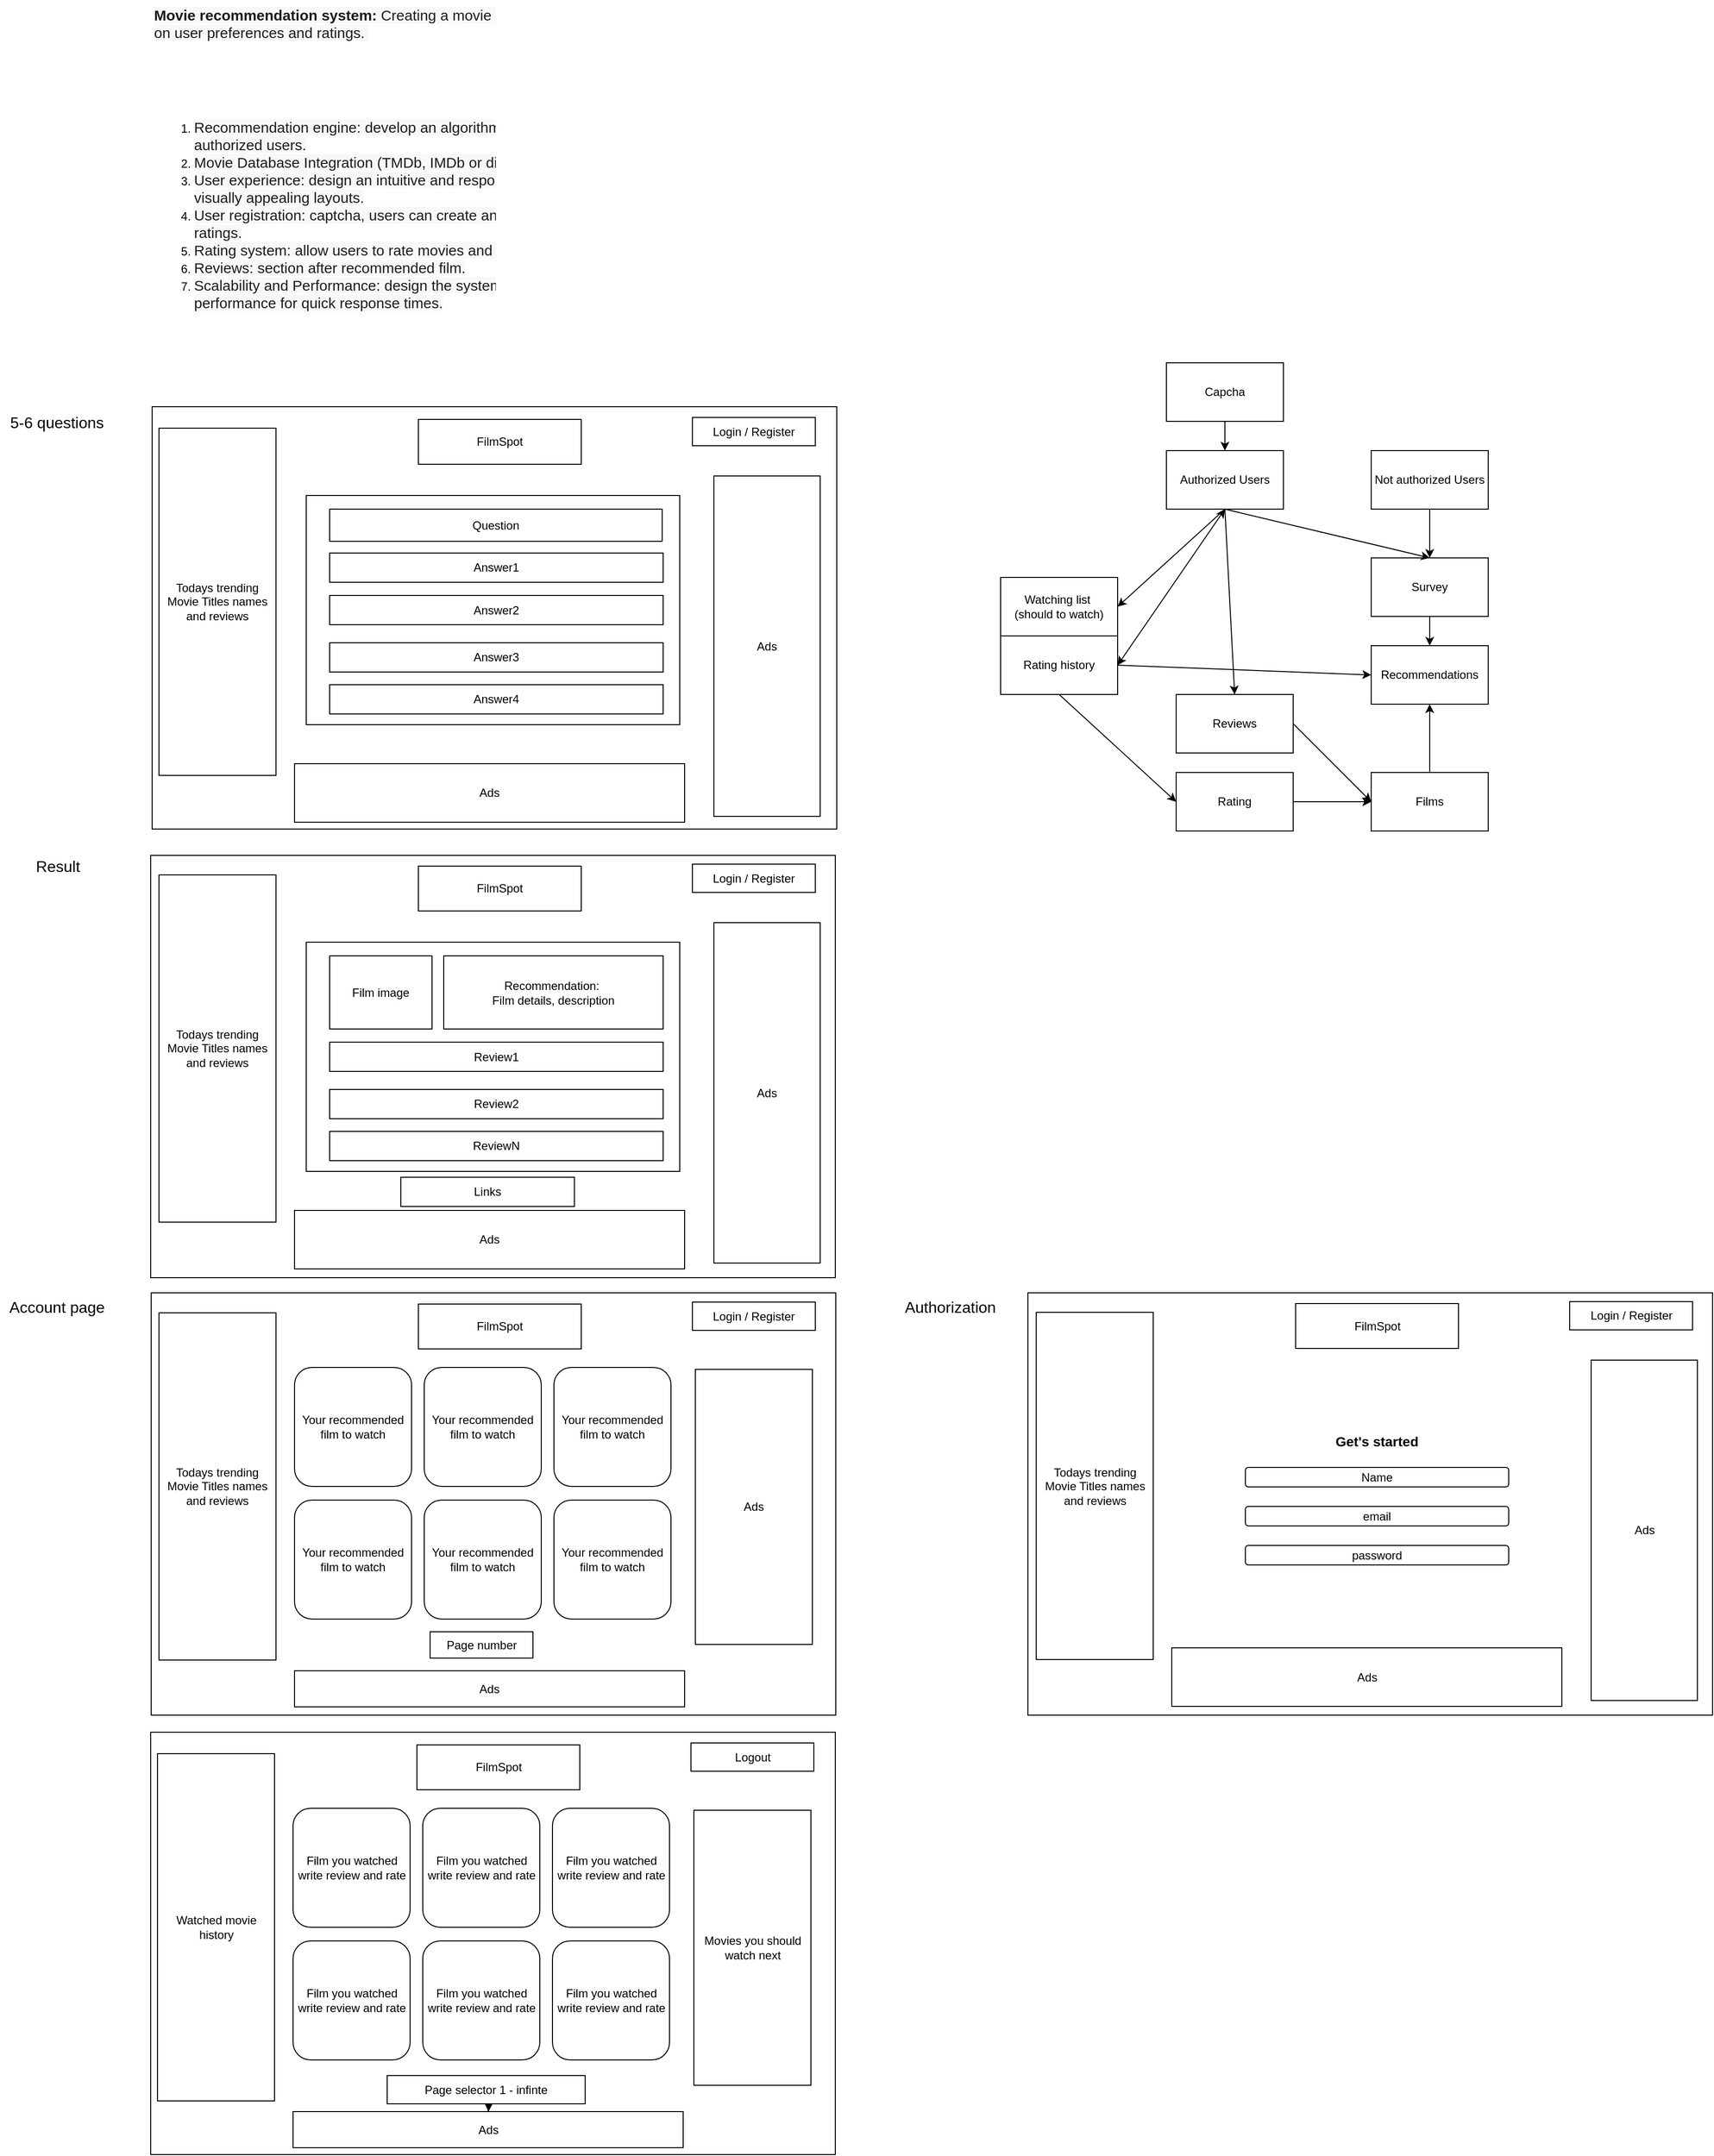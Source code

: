 <mxfile version="24.7.6" pages="2">
  <diagram name="Страница — 1" id="LS_hsxdd65FkhUuADs8E">
    <mxGraphModel dx="2417" dy="2247" grid="1" gridSize="10" guides="1" tooltips="1" connect="1" arrows="1" fold="1" page="1" pageScale="1" pageWidth="827" pageHeight="1169" math="0" shadow="0">
      <root>
        <mxCell id="0" />
        <mxCell id="1" parent="0" />
        <mxCell id="HB2Zi_AlLeRwL962_Kes-37" value="" style="rounded=0;whiteSpace=wrap;html=1;" vertex="1" parent="1">
          <mxGeometry x="-499.5" y="-99" width="702" height="433" as="geometry" />
        </mxCell>
        <mxCell id="HhmzMrbmqhr_2IEOml7r-1" value="Films" style="rounded=0;whiteSpace=wrap;html=1;" vertex="1" parent="1">
          <mxGeometry x="752" y="-184" width="120" height="60" as="geometry" />
        </mxCell>
        <mxCell id="HhmzMrbmqhr_2IEOml7r-2" value="Authorized Users" style="rounded=0;whiteSpace=wrap;html=1;" vertex="1" parent="1">
          <mxGeometry x="542" y="-514" width="120" height="60" as="geometry" />
        </mxCell>
        <mxCell id="HhmzMrbmqhr_2IEOml7r-3" value="Rating" style="rounded=0;whiteSpace=wrap;html=1;" vertex="1" parent="1">
          <mxGeometry x="552" y="-184" width="120" height="60" as="geometry" />
        </mxCell>
        <mxCell id="HhmzMrbmqhr_2IEOml7r-4" value="Survey" style="rounded=0;whiteSpace=wrap;html=1;" vertex="1" parent="1">
          <mxGeometry x="752" y="-404" width="120" height="60" as="geometry" />
        </mxCell>
        <mxCell id="HhmzMrbmqhr_2IEOml7r-5" value="Not authorized Users" style="rounded=0;whiteSpace=wrap;html=1;" vertex="1" parent="1">
          <mxGeometry x="752" y="-514" width="120" height="60" as="geometry" />
        </mxCell>
        <mxCell id="HhmzMrbmqhr_2IEOml7r-7" value="" style="endArrow=classic;html=1;rounded=0;exitX=0.5;exitY=1;exitDx=0;exitDy=0;entryX=0.5;entryY=0;entryDx=0;entryDy=0;" edge="1" parent="1" source="HhmzMrbmqhr_2IEOml7r-5" target="HhmzMrbmqhr_2IEOml7r-4">
          <mxGeometry width="50" height="50" relative="1" as="geometry">
            <mxPoint x="812" y="-204" as="sourcePoint" />
            <mxPoint x="862" y="-254" as="targetPoint" />
          </mxGeometry>
        </mxCell>
        <mxCell id="HhmzMrbmqhr_2IEOml7r-8" value="" style="endArrow=classic;html=1;rounded=0;exitX=0.5;exitY=1;exitDx=0;exitDy=0;entryX=0.5;entryY=0;entryDx=0;entryDy=0;" edge="1" parent="1" source="HhmzMrbmqhr_2IEOml7r-2" target="HhmzMrbmqhr_2IEOml7r-4">
          <mxGeometry width="50" height="50" relative="1" as="geometry">
            <mxPoint x="812" y="-204" as="sourcePoint" />
            <mxPoint x="862" y="-254" as="targetPoint" />
          </mxGeometry>
        </mxCell>
        <mxCell id="HhmzMrbmqhr_2IEOml7r-10" value="" style="endArrow=classic;html=1;rounded=0;exitX=0.5;exitY=0;exitDx=0;exitDy=0;entryX=0.5;entryY=1;entryDx=0;entryDy=0;" edge="1" parent="1" source="HhmzMrbmqhr_2IEOml7r-1" target="HhmzMrbmqhr_2IEOml7r-11">
          <mxGeometry width="50" height="50" relative="1" as="geometry">
            <mxPoint x="782" y="-194" as="sourcePoint" />
            <mxPoint x="832" y="-244" as="targetPoint" />
          </mxGeometry>
        </mxCell>
        <mxCell id="HhmzMrbmqhr_2IEOml7r-11" value="Recommendations" style="rounded=0;whiteSpace=wrap;html=1;" vertex="1" parent="1">
          <mxGeometry x="752" y="-314" width="120" height="60" as="geometry" />
        </mxCell>
        <mxCell id="HhmzMrbmqhr_2IEOml7r-13" value="Watching list&amp;nbsp;&lt;div&gt;(should to watch)&lt;/div&gt;" style="rounded=0;whiteSpace=wrap;html=1;" vertex="1" parent="1">
          <mxGeometry x="372" y="-384" width="120" height="60" as="geometry" />
        </mxCell>
        <mxCell id="HhmzMrbmqhr_2IEOml7r-15" value="Rating history" style="rounded=0;whiteSpace=wrap;html=1;" vertex="1" parent="1">
          <mxGeometry x="372" y="-324" width="120" height="60" as="geometry" />
        </mxCell>
        <mxCell id="HhmzMrbmqhr_2IEOml7r-16" value="" style="endArrow=classic;html=1;rounded=0;exitX=0.5;exitY=1;exitDx=0;exitDy=0;entryX=0.5;entryY=0;entryDx=0;entryDy=0;" edge="1" parent="1" source="HhmzMrbmqhr_2IEOml7r-4" target="HhmzMrbmqhr_2IEOml7r-11">
          <mxGeometry width="50" height="50" relative="1" as="geometry">
            <mxPoint x="692" y="-304" as="sourcePoint" />
            <mxPoint x="742" y="-354" as="targetPoint" />
          </mxGeometry>
        </mxCell>
        <mxCell id="HhmzMrbmqhr_2IEOml7r-19" value="" style="endArrow=classic;html=1;rounded=0;exitX=0.5;exitY=1;exitDx=0;exitDy=0;entryX=1;entryY=0.5;entryDx=0;entryDy=0;" edge="1" parent="1" source="HhmzMrbmqhr_2IEOml7r-2" target="HhmzMrbmqhr_2IEOml7r-13">
          <mxGeometry width="50" height="50" relative="1" as="geometry">
            <mxPoint x="692" y="-304" as="sourcePoint" />
            <mxPoint x="742" y="-354" as="targetPoint" />
          </mxGeometry>
        </mxCell>
        <mxCell id="HhmzMrbmqhr_2IEOml7r-20" value="" style="endArrow=classic;startArrow=classic;html=1;rounded=0;exitX=1;exitY=0.5;exitDx=0;exitDy=0;" edge="1" parent="1" source="HhmzMrbmqhr_2IEOml7r-15">
          <mxGeometry width="50" height="50" relative="1" as="geometry">
            <mxPoint x="692" y="-304" as="sourcePoint" />
            <mxPoint x="602" y="-454" as="targetPoint" />
          </mxGeometry>
        </mxCell>
        <mxCell id="HhmzMrbmqhr_2IEOml7r-22" value="Reviews" style="rounded=0;whiteSpace=wrap;html=1;" vertex="1" parent="1">
          <mxGeometry x="552" y="-264" width="120" height="60" as="geometry" />
        </mxCell>
        <mxCell id="HhmzMrbmqhr_2IEOml7r-23" value="Capcha" style="rounded=0;whiteSpace=wrap;html=1;" vertex="1" parent="1">
          <mxGeometry x="542" y="-604" width="120" height="60" as="geometry" />
        </mxCell>
        <mxCell id="HhmzMrbmqhr_2IEOml7r-24" value="" style="endArrow=classic;html=1;rounded=0;exitX=0.5;exitY=1;exitDx=0;exitDy=0;entryX=0.5;entryY=0;entryDx=0;entryDy=0;" edge="1" parent="1" source="HhmzMrbmqhr_2IEOml7r-23" target="HhmzMrbmqhr_2IEOml7r-2">
          <mxGeometry width="50" height="50" relative="1" as="geometry">
            <mxPoint x="692" y="-304" as="sourcePoint" />
            <mxPoint x="742" y="-354" as="targetPoint" />
          </mxGeometry>
        </mxCell>
        <mxCell id="HhmzMrbmqhr_2IEOml7r-25" value="" style="endArrow=classic;html=1;rounded=0;exitX=0.5;exitY=1;exitDx=0;exitDy=0;entryX=0.5;entryY=0;entryDx=0;entryDy=0;" edge="1" parent="1" source="HhmzMrbmqhr_2IEOml7r-2" target="HhmzMrbmqhr_2IEOml7r-22">
          <mxGeometry width="50" height="50" relative="1" as="geometry">
            <mxPoint x="692" y="-304" as="sourcePoint" />
            <mxPoint x="742" y="-354" as="targetPoint" />
          </mxGeometry>
        </mxCell>
        <mxCell id="HhmzMrbmqhr_2IEOml7r-27" value="" style="endArrow=classic;html=1;rounded=0;exitX=1;exitY=0.5;exitDx=0;exitDy=0;entryX=0;entryY=0.5;entryDx=0;entryDy=0;" edge="1" parent="1" source="HhmzMrbmqhr_2IEOml7r-15" target="HhmzMrbmqhr_2IEOml7r-11">
          <mxGeometry width="50" height="50" relative="1" as="geometry">
            <mxPoint x="632" y="-264" as="sourcePoint" />
            <mxPoint x="682" y="-314" as="targetPoint" />
          </mxGeometry>
        </mxCell>
        <mxCell id="HhmzMrbmqhr_2IEOml7r-28" value="" style="endArrow=classic;html=1;rounded=0;exitX=1;exitY=0.5;exitDx=0;exitDy=0;" edge="1" parent="1" source="HhmzMrbmqhr_2IEOml7r-3">
          <mxGeometry width="50" height="50" relative="1" as="geometry">
            <mxPoint x="692" y="-304" as="sourcePoint" />
            <mxPoint x="752" y="-154" as="targetPoint" />
          </mxGeometry>
        </mxCell>
        <mxCell id="HhmzMrbmqhr_2IEOml7r-29" value="" style="endArrow=classic;html=1;rounded=0;exitX=1;exitY=0.5;exitDx=0;exitDy=0;entryX=0;entryY=0.5;entryDx=0;entryDy=0;" edge="1" parent="1" source="HhmzMrbmqhr_2IEOml7r-22" target="HhmzMrbmqhr_2IEOml7r-1">
          <mxGeometry width="50" height="50" relative="1" as="geometry">
            <mxPoint x="692" y="-304" as="sourcePoint" />
            <mxPoint x="742" y="-354" as="targetPoint" />
          </mxGeometry>
        </mxCell>
        <mxCell id="HhmzMrbmqhr_2IEOml7r-30" value="" style="endArrow=classic;html=1;rounded=0;exitX=0.5;exitY=1;exitDx=0;exitDy=0;entryX=0;entryY=0.5;entryDx=0;entryDy=0;" edge="1" parent="1" source="HhmzMrbmqhr_2IEOml7r-15" target="HhmzMrbmqhr_2IEOml7r-3">
          <mxGeometry width="50" height="50" relative="1" as="geometry">
            <mxPoint x="692" y="-304" as="sourcePoint" />
            <mxPoint x="742" y="-354" as="targetPoint" />
          </mxGeometry>
        </mxCell>
        <mxCell id="l4dksT7qZbz_hdmSisIs-1" value="" style="rounded=0;whiteSpace=wrap;html=1;" vertex="1" parent="1">
          <mxGeometry x="-498" y="-559" width="702" height="433" as="geometry" />
        </mxCell>
        <mxCell id="l4dksT7qZbz_hdmSisIs-2" value="FilmSpot" style="rounded=0;whiteSpace=wrap;html=1;" vertex="1" parent="1">
          <mxGeometry x="-225" y="-546" width="167" height="46" as="geometry" />
        </mxCell>
        <mxCell id="l4dksT7qZbz_hdmSisIs-3" value="Login / Register" style="rounded=0;whiteSpace=wrap;html=1;" vertex="1" parent="1">
          <mxGeometry x="56" y="-548" width="126" height="29" as="geometry" />
        </mxCell>
        <mxCell id="l4dksT7qZbz_hdmSisIs-4" value="Todays trending Movie Titles names and reviews" style="rounded=0;whiteSpace=wrap;html=1;" vertex="1" parent="1">
          <mxGeometry x="-491" y="-537" width="120" height="356" as="geometry" />
        </mxCell>
        <mxCell id="l4dksT7qZbz_hdmSisIs-5" value="questions" style="rounded=0;whiteSpace=wrap;html=1;" vertex="1" parent="1">
          <mxGeometry x="-340" y="-468" width="383" height="235" as="geometry" />
        </mxCell>
        <mxCell id="l4dksT7qZbz_hdmSisIs-6" value="Ads" style="rounded=0;whiteSpace=wrap;html=1;" vertex="1" parent="1">
          <mxGeometry x="78" y="-488" width="109" height="349" as="geometry" />
        </mxCell>
        <mxCell id="l4dksT7qZbz_hdmSisIs-7" value="Ads" style="rounded=0;whiteSpace=wrap;html=1;" vertex="1" parent="1">
          <mxGeometry x="-352" y="-193" width="400" height="60" as="geometry" />
        </mxCell>
        <mxCell id="l4dksT7qZbz_hdmSisIs-8" value="Question" style="rounded=0;whiteSpace=wrap;html=1;" vertex="1" parent="1">
          <mxGeometry x="-316" y="-454" width="341" height="33" as="geometry" />
        </mxCell>
        <mxCell id="l4dksT7qZbz_hdmSisIs-9" value="Answer1" style="rounded=0;whiteSpace=wrap;html=1;" vertex="1" parent="1">
          <mxGeometry x="-316" y="-409" width="342" height="30" as="geometry" />
        </mxCell>
        <mxCell id="l4dksT7qZbz_hdmSisIs-10" value="Answer2" style="rounded=0;whiteSpace=wrap;html=1;" vertex="1" parent="1">
          <mxGeometry x="-316" y="-365.5" width="342" height="30" as="geometry" />
        </mxCell>
        <mxCell id="l4dksT7qZbz_hdmSisIs-11" value="Answer4" style="rounded=0;whiteSpace=wrap;html=1;" vertex="1" parent="1">
          <mxGeometry x="-316" y="-274" width="342" height="30" as="geometry" />
        </mxCell>
        <mxCell id="l4dksT7qZbz_hdmSisIs-12" value="Answer3" style="rounded=0;whiteSpace=wrap;html=1;" vertex="1" parent="1">
          <mxGeometry x="-316" y="-317" width="342" height="30" as="geometry" />
        </mxCell>
        <mxCell id="l4dksT7qZbz_hdmSisIs-13" value="5-6 questions" style="text;html=1;align=center;verticalAlign=middle;resizable=0;points=[];autosize=1;strokeColor=none;fillColor=none;fontSize=16;" vertex="1" parent="1">
          <mxGeometry x="-653" y="-559" width="114" height="31" as="geometry" />
        </mxCell>
        <mxCell id="l4dksT7qZbz_hdmSisIs-14" value="Result" style="text;html=1;align=center;verticalAlign=middle;resizable=0;points=[];autosize=1;strokeColor=none;fillColor=none;fontSize=16;" vertex="1" parent="1">
          <mxGeometry x="-627" y="-104" width="63" height="31" as="geometry" />
        </mxCell>
        <mxCell id="l4dksT7qZbz_hdmSisIs-15" value="Links" style="rounded=0;whiteSpace=wrap;html=1;" vertex="1" parent="1">
          <mxGeometry x="-243" y="231" width="178" height="30" as="geometry" />
        </mxCell>
        <mxCell id="l4dksT7qZbz_hdmSisIs-17" value="Account page" style="text;html=1;align=center;verticalAlign=middle;resizable=0;points=[];autosize=1;strokeColor=none;fillColor=none;fontSize=16;" vertex="1" parent="1">
          <mxGeometry x="-654" y="348" width="116" height="31" as="geometry" />
        </mxCell>
        <mxCell id="l4dksT7qZbz_hdmSisIs-18" value="&lt;ol&gt;&lt;li&gt;&lt;span style=&quot;background-color: rgb(248, 248, 248); color: rgb(29, 28, 29); font-family: Slack-Lato, Slack-Fractions, appleLogo, sans-serif; font-size: 15px; font-variant-ligatures: common-ligatures;&quot;&gt;Recommendation engine: develop an algorithm for film recommendation for authorized and non-authorized users.&lt;/span&gt;&lt;/li&gt;&lt;li&gt;&lt;span style=&quot;background-color: rgb(248, 248, 248); color: rgb(29, 28, 29); font-family: Slack-Lato, Slack-Fractions, appleLogo, sans-serif; font-size: 15px; font-variant-ligatures: common-ligatures;&quot;&gt;Movie Database Integration (TMDb, IMDb or different)&lt;/span&gt;&lt;/li&gt;&lt;li&gt;&lt;span style=&quot;background-color: rgb(248, 248, 248); color: rgb(29, 28, 29); font-family: Slack-Lato, Slack-Fractions, appleLogo, sans-serif; font-size: 15px; font-variant-ligatures: common-ligatures;&quot;&gt;User experience: design an intuitive and responsive user interface, ensure smooth navigation and visually appealing layouts.&lt;/span&gt;&lt;/li&gt;&lt;li&gt;&lt;span style=&quot;background-color: rgb(248, 248, 248); color: rgb(29, 28, 29); font-family: Slack-Lato, Slack-Fractions, appleLogo, sans-serif; font-size: 15px; font-variant-ligatures: common-ligatures;&quot;&gt;User registration: captcha, users can create and delete accounts, log in and watch history and ratings.&lt;/span&gt;&lt;/li&gt;&lt;li&gt;&lt;span style=&quot;background-color: rgb(248, 248, 248); color: rgb(29, 28, 29); font-family: Slack-Lato, Slack-Fractions, appleLogo, sans-serif; font-size: 15px; font-variant-ligatures: common-ligatures;&quot;&gt;Rating system: allow users to rate movies and access to make reviews.&lt;/span&gt;&lt;/li&gt;&lt;li&gt;&lt;span style=&quot;background-color: rgb(248, 248, 248); color: rgb(29, 28, 29); font-family: Slack-Lato, Slack-Fractions, appleLogo, sans-serif; font-size: 15px; font-variant-ligatures: common-ligatures;&quot;&gt;Reviews: section after recommended film.&lt;/span&gt;&lt;/li&gt;&lt;li&gt;&lt;span style=&quot;background-color: rgb(248, 248, 248); color: rgb(29, 28, 29); font-family: Slack-Lato, Slack-Fractions, appleLogo, sans-serif; font-size: 15px; font-variant-ligatures: common-ligatures;&quot;&gt;Scalability and Performance: design the system to handle a growing user base, optimize performance for quick response times.&lt;/span&gt;&lt;/li&gt;&lt;/ol&gt;" style="text;whiteSpace=wrap;html=1;spacing=3;" vertex="1" parent="1">
          <mxGeometry x="-498" y="-874" width="701" height="220" as="geometry" />
        </mxCell>
        <mxCell id="l4dksT7qZbz_hdmSisIs-19" value="&lt;b data-stringify-type=&quot;bold&quot; style=&quot;box-sizing: inherit; color: rgb(29, 28, 29); font-family: Slack-Lato, Slack-Fractions, appleLogo, sans-serif; font-size: 15px; font-style: normal; font-variant-ligatures: common-ligatures; font-variant-caps: normal; letter-spacing: normal; orphans: 2; text-align: left; text-indent: 0px; text-transform: none; widows: 2; word-spacing: 0px; -webkit-text-stroke-width: 0px; white-space: normal; background-color: rgb(248, 248, 248); text-decoration-thickness: initial; text-decoration-style: initial; text-decoration-color: initial;&quot;&gt;Movie recommendation system:&lt;/b&gt;&lt;span style=&quot;color: rgb(29, 28, 29); font-family: Slack-Lato, Slack-Fractions, appleLogo, sans-serif; font-size: 15px; font-style: normal; font-variant-ligatures: common-ligatures; font-variant-caps: normal; font-weight: 400; letter-spacing: normal; orphans: 2; text-align: left; text-indent: 0px; text-transform: none; widows: 2; word-spacing: 0px; -webkit-text-stroke-width: 0px; white-space: normal; background-color: rgb(248, 248, 248); text-decoration-thickness: initial; text-decoration-style: initial; text-decoration-color: initial; display: inline !important; float: none;&quot;&gt;&lt;span&gt;&amp;nbsp;&lt;/span&gt;Creating a movie recommendation system that suggests movies based on user preferences and ratings.&amp;nbsp;&lt;/span&gt;" style="text;whiteSpace=wrap;html=1;" vertex="1" parent="1">
          <mxGeometry x="-498" y="-976" width="711" height="76" as="geometry" />
        </mxCell>
        <mxCell id="r-4gwITru2xlTATCTxKp-1" value="" style="rounded=0;whiteSpace=wrap;html=1;" vertex="1" parent="1">
          <mxGeometry x="-499" y="349.5" width="702" height="433" as="geometry" />
        </mxCell>
        <mxCell id="r-4gwITru2xlTATCTxKp-2" value="FilmSpot" style="rounded=0;whiteSpace=wrap;html=1;" vertex="1" parent="1">
          <mxGeometry x="-225" y="-88" width="167" height="46" as="geometry" />
        </mxCell>
        <mxCell id="r-4gwITru2xlTATCTxKp-3" value="Login / Register" style="rounded=0;whiteSpace=wrap;html=1;" vertex="1" parent="1">
          <mxGeometry x="56" y="-90" width="126" height="29" as="geometry" />
        </mxCell>
        <mxCell id="r-4gwITru2xlTATCTxKp-4" value="Todays trending Movie Titles names and reviews" style="rounded=0;whiteSpace=wrap;html=1;" vertex="1" parent="1">
          <mxGeometry x="-491" y="-79" width="120" height="356" as="geometry" />
        </mxCell>
        <mxCell id="r-4gwITru2xlTATCTxKp-5" value="questions" style="rounded=0;whiteSpace=wrap;html=1;" vertex="1" parent="1">
          <mxGeometry x="-340" y="-10" width="383" height="235" as="geometry" />
        </mxCell>
        <mxCell id="r-4gwITru2xlTATCTxKp-6" value="Ads" style="rounded=0;whiteSpace=wrap;html=1;" vertex="1" parent="1">
          <mxGeometry x="78" y="-30" width="109" height="349" as="geometry" />
        </mxCell>
        <mxCell id="r-4gwITru2xlTATCTxKp-7" value="Ads" style="rounded=0;whiteSpace=wrap;html=1;" vertex="1" parent="1">
          <mxGeometry x="-352" y="265" width="400" height="60" as="geometry" />
        </mxCell>
        <mxCell id="r-4gwITru2xlTATCTxKp-8" value="Film image" style="rounded=0;whiteSpace=wrap;html=1;" vertex="1" parent="1">
          <mxGeometry x="-316" y="4" width="105" height="75" as="geometry" />
        </mxCell>
        <mxCell id="r-4gwITru2xlTATCTxKp-9" value="Recommendation:&amp;nbsp;&lt;div&gt;Film details, description&lt;/div&gt;" style="rounded=0;whiteSpace=wrap;html=1;" vertex="1" parent="1">
          <mxGeometry x="-199" y="4" width="225" height="75" as="geometry" />
        </mxCell>
        <mxCell id="r-4gwITru2xlTATCTxKp-10" value="Review1" style="rounded=0;whiteSpace=wrap;html=1;" vertex="1" parent="1">
          <mxGeometry x="-316" y="92.5" width="342" height="30" as="geometry" />
        </mxCell>
        <mxCell id="r-4gwITru2xlTATCTxKp-11" value="ReviewN" style="rounded=0;whiteSpace=wrap;html=1;" vertex="1" parent="1">
          <mxGeometry x="-316" y="184" width="342" height="30" as="geometry" />
        </mxCell>
        <mxCell id="r-4gwITru2xlTATCTxKp-12" value="Review2" style="rounded=0;whiteSpace=wrap;html=1;" vertex="1" parent="1">
          <mxGeometry x="-316" y="141" width="342" height="30" as="geometry" />
        </mxCell>
        <mxCell id="3AMT3zw46Zd8kkKR2NrO-1" style="edgeStyle=none;curved=1;rounded=0;orthogonalLoop=1;jettySize=auto;html=1;exitX=1;exitY=0.5;exitDx=0;exitDy=0;fontSize=12;startSize=8;endSize=8;" edge="1" parent="1" source="r-4gwITru2xlTATCTxKp-8" target="r-4gwITru2xlTATCTxKp-8">
          <mxGeometry relative="1" as="geometry" />
        </mxCell>
        <mxCell id="3AMT3zw46Zd8kkKR2NrO-4" style="edgeStyle=none;curved=1;rounded=0;orthogonalLoop=1;jettySize=auto;html=1;exitX=0;exitY=0.5;exitDx=0;exitDy=0;fontSize=12;startSize=8;endSize=8;" edge="1" parent="1" source="r-4gwITru2xlTATCTxKp-9" target="r-4gwITru2xlTATCTxKp-9">
          <mxGeometry relative="1" as="geometry" />
        </mxCell>
        <mxCell id="HB2Zi_AlLeRwL962_Kes-1" value="FilmSpot" style="rounded=0;whiteSpace=wrap;html=1;" vertex="1" parent="1">
          <mxGeometry x="-225" y="361" width="167" height="46" as="geometry" />
        </mxCell>
        <mxCell id="HB2Zi_AlLeRwL962_Kes-2" value="Login / Register" style="rounded=0;whiteSpace=wrap;html=1;" vertex="1" parent="1">
          <mxGeometry x="56" y="359" width="126" height="29" as="geometry" />
        </mxCell>
        <mxCell id="HB2Zi_AlLeRwL962_Kes-3" value="Todays trending Movie Titles names and reviews" style="rounded=0;whiteSpace=wrap;html=1;" vertex="1" parent="1">
          <mxGeometry x="-491" y="370" width="120" height="356" as="geometry" />
        </mxCell>
        <mxCell id="HB2Zi_AlLeRwL962_Kes-4" value="Ads" style="rounded=0;whiteSpace=wrap;html=1;" vertex="1" parent="1">
          <mxGeometry x="59" y="428" width="120" height="282" as="geometry" />
        </mxCell>
        <mxCell id="HB2Zi_AlLeRwL962_Kes-5" value="Ads" style="rounded=0;whiteSpace=wrap;html=1;" vertex="1" parent="1">
          <mxGeometry x="-352" y="737" width="400" height="37" as="geometry" />
        </mxCell>
        <mxCell id="HB2Zi_AlLeRwL962_Kes-6" value="Your&amp;nbsp;recommended film to watch" style="rounded=1;whiteSpace=wrap;html=1;" vertex="1" parent="1">
          <mxGeometry x="-352" y="426" width="120" height="122" as="geometry" />
        </mxCell>
        <mxCell id="HB2Zi_AlLeRwL962_Kes-7" value="Your&amp;nbsp;recommended film to watch" style="rounded=1;whiteSpace=wrap;html=1;" vertex="1" parent="1">
          <mxGeometry x="-219" y="426" width="120" height="122" as="geometry" />
        </mxCell>
        <mxCell id="HB2Zi_AlLeRwL962_Kes-8" value="Your&amp;nbsp;recommended film to watch" style="rounded=1;whiteSpace=wrap;html=1;" vertex="1" parent="1">
          <mxGeometry x="-86" y="426" width="120" height="122" as="geometry" />
        </mxCell>
        <mxCell id="HB2Zi_AlLeRwL962_Kes-9" value="Your&amp;nbsp;recommended film to watch" style="rounded=1;whiteSpace=wrap;html=1;" vertex="1" parent="1">
          <mxGeometry x="-352" y="562" width="120" height="122" as="geometry" />
        </mxCell>
        <mxCell id="HB2Zi_AlLeRwL962_Kes-10" value="Your&amp;nbsp;recommended film to watch" style="rounded=1;whiteSpace=wrap;html=1;" vertex="1" parent="1">
          <mxGeometry x="-219" y="562" width="120" height="122" as="geometry" />
        </mxCell>
        <mxCell id="HB2Zi_AlLeRwL962_Kes-11" value="Your&amp;nbsp;recommended film to watch" style="rounded=1;whiteSpace=wrap;html=1;" vertex="1" parent="1">
          <mxGeometry x="-86" y="562" width="120" height="122" as="geometry" />
        </mxCell>
        <mxCell id="HB2Zi_AlLeRwL962_Kes-12" style="edgeStyle=none;curved=1;rounded=0;orthogonalLoop=1;jettySize=auto;html=1;exitX=0.5;exitY=0;exitDx=0;exitDy=0;fontSize=12;startSize=8;endSize=8;" edge="1" parent="1" source="HB2Zi_AlLeRwL962_Kes-5" target="HB2Zi_AlLeRwL962_Kes-5">
          <mxGeometry relative="1" as="geometry" />
        </mxCell>
        <mxCell id="HB2Zi_AlLeRwL962_Kes-13" style="edgeStyle=none;curved=1;rounded=0;orthogonalLoop=1;jettySize=auto;html=1;exitX=0;exitY=0.5;exitDx=0;exitDy=0;fontSize=12;startSize=8;endSize=8;" edge="1" parent="1" source="HB2Zi_AlLeRwL962_Kes-4" target="HB2Zi_AlLeRwL962_Kes-4">
          <mxGeometry relative="1" as="geometry" />
        </mxCell>
        <mxCell id="HB2Zi_AlLeRwL962_Kes-14" style="edgeStyle=none;curved=1;rounded=0;orthogonalLoop=1;jettySize=auto;html=1;exitX=0;exitY=1;exitDx=0;exitDy=0;fontSize=12;startSize=8;endSize=8;" edge="1" parent="1" source="HB2Zi_AlLeRwL962_Kes-4" target="HB2Zi_AlLeRwL962_Kes-4">
          <mxGeometry relative="1" as="geometry" />
        </mxCell>
        <mxCell id="HB2Zi_AlLeRwL962_Kes-15" style="edgeStyle=none;curved=1;rounded=0;orthogonalLoop=1;jettySize=auto;html=1;exitX=0;exitY=0.5;exitDx=0;exitDy=0;fontSize=12;startSize=8;endSize=8;" edge="1" parent="1" source="HB2Zi_AlLeRwL962_Kes-4" target="HB2Zi_AlLeRwL962_Kes-4">
          <mxGeometry relative="1" as="geometry" />
        </mxCell>
        <mxCell id="HB2Zi_AlLeRwL962_Kes-16" value="" style="rounded=0;whiteSpace=wrap;html=1;" vertex="1" parent="1">
          <mxGeometry x="-499.5" y="800" width="702" height="433" as="geometry" />
        </mxCell>
        <mxCell id="HB2Zi_AlLeRwL962_Kes-17" value="FilmSpot" style="rounded=0;whiteSpace=wrap;html=1;" vertex="1" parent="1">
          <mxGeometry x="-226.5" y="813" width="167" height="46" as="geometry" />
        </mxCell>
        <mxCell id="HB2Zi_AlLeRwL962_Kes-18" value="Logout" style="rounded=0;whiteSpace=wrap;html=1;" vertex="1" parent="1">
          <mxGeometry x="54.5" y="811" width="126" height="29" as="geometry" />
        </mxCell>
        <mxCell id="HB2Zi_AlLeRwL962_Kes-19" value="Watched movie history" style="rounded=0;whiteSpace=wrap;html=1;" vertex="1" parent="1">
          <mxGeometry x="-492.5" y="822" width="120" height="356" as="geometry" />
        </mxCell>
        <mxCell id="HB2Zi_AlLeRwL962_Kes-20" value="Movies you should watch next" style="rounded=0;whiteSpace=wrap;html=1;" vertex="1" parent="1">
          <mxGeometry x="57.5" y="880" width="120" height="282" as="geometry" />
        </mxCell>
        <mxCell id="HB2Zi_AlLeRwL962_Kes-21" value="Ads" style="rounded=0;whiteSpace=wrap;html=1;" vertex="1" parent="1">
          <mxGeometry x="-353.5" y="1189" width="400" height="37" as="geometry" />
        </mxCell>
        <mxCell id="HB2Zi_AlLeRwL962_Kes-22" value="Film you watched write review and rate" style="rounded=1;whiteSpace=wrap;html=1;" vertex="1" parent="1">
          <mxGeometry x="-353.5" y="878" width="120" height="122" as="geometry" />
        </mxCell>
        <mxCell id="HB2Zi_AlLeRwL962_Kes-23" value="Film you watched write review and rate" style="rounded=1;whiteSpace=wrap;html=1;" vertex="1" parent="1">
          <mxGeometry x="-220.5" y="878" width="120" height="122" as="geometry" />
        </mxCell>
        <mxCell id="HB2Zi_AlLeRwL962_Kes-24" value="Film you watched write review and rate" style="rounded=1;whiteSpace=wrap;html=1;" vertex="1" parent="1">
          <mxGeometry x="-87.5" y="878" width="120" height="122" as="geometry" />
        </mxCell>
        <mxCell id="HB2Zi_AlLeRwL962_Kes-25" value="Film you watched write review and rate" style="rounded=1;whiteSpace=wrap;html=1;" vertex="1" parent="1">
          <mxGeometry x="-353.5" y="1014" width="120" height="122" as="geometry" />
        </mxCell>
        <mxCell id="HB2Zi_AlLeRwL962_Kes-26" value="Film you watched write review and rate" style="rounded=1;whiteSpace=wrap;html=1;" vertex="1" parent="1">
          <mxGeometry x="-220.5" y="1014" width="120" height="122" as="geometry" />
        </mxCell>
        <mxCell id="HB2Zi_AlLeRwL962_Kes-27" value="Film you watched write review and rate" style="rounded=1;whiteSpace=wrap;html=1;" vertex="1" parent="1">
          <mxGeometry x="-87.5" y="1014" width="120" height="122" as="geometry" />
        </mxCell>
        <mxCell id="HB2Zi_AlLeRwL962_Kes-28" style="edgeStyle=none;curved=1;rounded=0;orthogonalLoop=1;jettySize=auto;html=1;exitX=0.5;exitY=0;exitDx=0;exitDy=0;fontSize=12;startSize=8;endSize=8;" edge="1" parent="1" source="HB2Zi_AlLeRwL962_Kes-21" target="HB2Zi_AlLeRwL962_Kes-21">
          <mxGeometry relative="1" as="geometry" />
        </mxCell>
        <mxCell id="HB2Zi_AlLeRwL962_Kes-29" style="edgeStyle=none;curved=1;rounded=0;orthogonalLoop=1;jettySize=auto;html=1;exitX=0;exitY=0.5;exitDx=0;exitDy=0;fontSize=12;startSize=8;endSize=8;" edge="1" parent="1" source="HB2Zi_AlLeRwL962_Kes-20" target="HB2Zi_AlLeRwL962_Kes-20">
          <mxGeometry relative="1" as="geometry" />
        </mxCell>
        <mxCell id="HB2Zi_AlLeRwL962_Kes-30" style="edgeStyle=none;curved=1;rounded=0;orthogonalLoop=1;jettySize=auto;html=1;exitX=0;exitY=1;exitDx=0;exitDy=0;fontSize=12;startSize=8;endSize=8;" edge="1" parent="1" source="HB2Zi_AlLeRwL962_Kes-20" target="HB2Zi_AlLeRwL962_Kes-20">
          <mxGeometry relative="1" as="geometry" />
        </mxCell>
        <mxCell id="HB2Zi_AlLeRwL962_Kes-31" style="edgeStyle=none;curved=1;rounded=0;orthogonalLoop=1;jettySize=auto;html=1;exitX=0;exitY=0.5;exitDx=0;exitDy=0;fontSize=12;startSize=8;endSize=8;" edge="1" parent="1" source="HB2Zi_AlLeRwL962_Kes-20" target="HB2Zi_AlLeRwL962_Kes-20">
          <mxGeometry relative="1" as="geometry" />
        </mxCell>
        <mxCell id="HB2Zi_AlLeRwL962_Kes-32" style="edgeStyle=none;curved=1;rounded=0;orthogonalLoop=1;jettySize=auto;html=1;exitX=0.5;exitY=0;exitDx=0;exitDy=0;fontSize=12;startSize=8;endSize=8;" edge="1" parent="1" source="HB2Zi_AlLeRwL962_Kes-21" target="HB2Zi_AlLeRwL962_Kes-21">
          <mxGeometry relative="1" as="geometry">
            <Array as="points">
              <mxPoint x="-153" y="1185" />
            </Array>
          </mxGeometry>
        </mxCell>
        <mxCell id="HB2Zi_AlLeRwL962_Kes-33" value="Page selector 1 - infinte" style="rounded=0;whiteSpace=wrap;html=1;" vertex="1" parent="1">
          <mxGeometry x="-257" y="1152" width="203" height="29" as="geometry" />
        </mxCell>
        <mxCell id="HB2Zi_AlLeRwL962_Kes-34" style="edgeStyle=none;curved=1;rounded=0;orthogonalLoop=1;jettySize=auto;html=1;exitX=0.5;exitY=0;exitDx=0;exitDy=0;fontSize=12;startSize=8;endSize=8;" edge="1" parent="1" source="HB2Zi_AlLeRwL962_Kes-5" target="HB2Zi_AlLeRwL962_Kes-5">
          <mxGeometry relative="1" as="geometry" />
        </mxCell>
        <mxCell id="HB2Zi_AlLeRwL962_Kes-35" value="Page number" style="rounded=0;whiteSpace=wrap;html=1;" vertex="1" parent="1">
          <mxGeometry x="-213" y="697" width="105.5" height="27" as="geometry" />
        </mxCell>
        <mxCell id="HhmzMrbmqhr_2IEOml7r-41" value="" style="rounded=0;whiteSpace=wrap;html=1;" vertex="1" parent="1">
          <mxGeometry x="400" y="349.5" width="702" height="433" as="geometry" />
        </mxCell>
        <mxCell id="HhmzMrbmqhr_2IEOml7r-43" value="FilmSpot" style="rounded=0;whiteSpace=wrap;html=1;" vertex="1" parent="1">
          <mxGeometry x="674.5" y="360.5" width="167" height="46" as="geometry" />
        </mxCell>
        <mxCell id="HhmzMrbmqhr_2IEOml7r-44" value="Login / Register" style="rounded=0;whiteSpace=wrap;html=1;" vertex="1" parent="1">
          <mxGeometry x="955.5" y="358.5" width="126" height="29" as="geometry" />
        </mxCell>
        <mxCell id="HhmzMrbmqhr_2IEOml7r-45" value="Todays trending Movie Titles names and reviews" style="rounded=0;whiteSpace=wrap;html=1;" vertex="1" parent="1">
          <mxGeometry x="408.5" y="369.5" width="120" height="356" as="geometry" />
        </mxCell>
        <mxCell id="HhmzMrbmqhr_2IEOml7r-47" value="Ads" style="rounded=0;whiteSpace=wrap;html=1;" vertex="1" parent="1">
          <mxGeometry x="977.5" y="418.5" width="109" height="349" as="geometry" />
        </mxCell>
        <mxCell id="HhmzMrbmqhr_2IEOml7r-48" value="Ads" style="rounded=0;whiteSpace=wrap;html=1;" vertex="1" parent="1">
          <mxGeometry x="547.5" y="713.5" width="400" height="60" as="geometry" />
        </mxCell>
        <mxCell id="HhmzMrbmqhr_2IEOml7r-54" style="edgeStyle=none;curved=1;rounded=0;orthogonalLoop=1;jettySize=auto;html=1;exitX=1;exitY=0.5;exitDx=0;exitDy=0;fontSize=12;startSize=8;endSize=8;" edge="1" parent="1">
          <mxGeometry relative="1" as="geometry">
            <mxPoint x="688.5" y="490" as="sourcePoint" />
            <mxPoint x="688.5" y="490" as="targetPoint" />
          </mxGeometry>
        </mxCell>
        <mxCell id="HhmzMrbmqhr_2IEOml7r-55" style="edgeStyle=none;curved=1;rounded=0;orthogonalLoop=1;jettySize=auto;html=1;exitX=0;exitY=0.5;exitDx=0;exitDy=0;fontSize=12;startSize=8;endSize=8;" edge="1" parent="1">
          <mxGeometry relative="1" as="geometry">
            <mxPoint x="700.5" y="490" as="sourcePoint" />
            <mxPoint x="700.5" y="490" as="targetPoint" />
          </mxGeometry>
        </mxCell>
        <mxCell id="HhmzMrbmqhr_2IEOml7r-31" value="&lt;font style=&quot;font-size: 14px;&quot;&gt;&lt;b&gt;Get&#39;s started&lt;/b&gt;&lt;/font&gt;" style="text;html=1;align=center;verticalAlign=middle;whiteSpace=wrap;rounded=0;" vertex="1" parent="1">
          <mxGeometry x="683" y="487" width="150" height="30" as="geometry" />
        </mxCell>
        <mxCell id="HhmzMrbmqhr_2IEOml7r-33" value="Name" style="rounded=1;whiteSpace=wrap;html=1;" vertex="1" parent="1">
          <mxGeometry x="623" y="528.5" width="270" height="20" as="geometry" />
        </mxCell>
        <mxCell id="HhmzMrbmqhr_2IEOml7r-37" value="email" style="rounded=1;whiteSpace=wrap;html=1;" vertex="1" parent="1">
          <mxGeometry x="623" y="568.5" width="270" height="20" as="geometry" />
        </mxCell>
        <mxCell id="HhmzMrbmqhr_2IEOml7r-38" value="password" style="rounded=1;whiteSpace=wrap;html=1;" vertex="1" parent="1">
          <mxGeometry x="623" y="608.5" width="270" height="20" as="geometry" />
        </mxCell>
        <mxCell id="HhmzMrbmqhr_2IEOml7r-56" value="Authorization" style="text;html=1;align=center;verticalAlign=middle;resizable=0;points=[];autosize=1;strokeColor=none;fillColor=none;fontSize=16;" vertex="1" parent="1">
          <mxGeometry x="260" y="349" width="120" height="30" as="geometry" />
        </mxCell>
      </root>
    </mxGraphModel>
  </diagram>
  <diagram id="mibsp6SrYg9GVpOMzh2_" name="Leht-2">
    <mxGraphModel dx="3320" dy="1856" grid="0" gridSize="10" guides="1" tooltips="1" connect="1" arrows="1" fold="1" page="0" pageScale="1" pageWidth="827" pageHeight="1169" math="0" shadow="0">
      <root>
        <mxCell id="0" />
        <mxCell id="1" parent="0" />
        <mxCell id="d5mL1SETGmg1-nzRWt5b-1" value="" style="rounded=0;whiteSpace=wrap;html=1;" vertex="1" parent="1">
          <mxGeometry x="-498" y="-104" width="702" height="433" as="geometry" />
        </mxCell>
        <mxCell id="d5mL1SETGmg1-nzRWt5b-2" value="FilmSpot" style="rounded=0;whiteSpace=wrap;html=1;" vertex="1" parent="1">
          <mxGeometry x="-225" y="-91" width="167" height="46" as="geometry" />
        </mxCell>
        <mxCell id="d5mL1SETGmg1-nzRWt5b-3" value="Login / Register" style="rounded=0;whiteSpace=wrap;html=1;" vertex="1" parent="1">
          <mxGeometry x="56" y="-93" width="126" height="29" as="geometry" />
        </mxCell>
        <mxCell id="d5mL1SETGmg1-nzRWt5b-4" value="Todays trending Movie Titles names and reviews" style="rounded=0;whiteSpace=wrap;html=1;" vertex="1" parent="1">
          <mxGeometry x="-491" y="-82" width="120" height="356" as="geometry" />
        </mxCell>
        <mxCell id="d5mL1SETGmg1-nzRWt5b-5" value="questions" style="rounded=0;whiteSpace=wrap;html=1;" vertex="1" parent="1">
          <mxGeometry x="-340" y="-13" width="383" height="235" as="geometry" />
        </mxCell>
        <mxCell id="d5mL1SETGmg1-nzRWt5b-6" value="Ads" style="rounded=0;whiteSpace=wrap;html=1;" vertex="1" parent="1">
          <mxGeometry x="78" y="-33" width="109" height="349" as="geometry" />
        </mxCell>
        <mxCell id="d5mL1SETGmg1-nzRWt5b-7" value="Ads" style="rounded=0;whiteSpace=wrap;html=1;" vertex="1" parent="1">
          <mxGeometry x="-352" y="262" width="400" height="60" as="geometry" />
        </mxCell>
        <mxCell id="d5mL1SETGmg1-nzRWt5b-8" value="" style="rounded=0;whiteSpace=wrap;html=1;" vertex="1" parent="1">
          <mxGeometry x="-498" y="348" width="702" height="433" as="geometry" />
        </mxCell>
        <mxCell id="d5mL1SETGmg1-nzRWt5b-9" value="FilmSpot" style="rounded=0;whiteSpace=wrap;html=1;" vertex="1" parent="1">
          <mxGeometry x="-225" y="361" width="167" height="46" as="geometry" />
        </mxCell>
        <mxCell id="d5mL1SETGmg1-nzRWt5b-10" value="Login / Register" style="rounded=0;whiteSpace=wrap;html=1;" vertex="1" parent="1">
          <mxGeometry x="56" y="359" width="126" height="29" as="geometry" />
        </mxCell>
        <mxCell id="d5mL1SETGmg1-nzRWt5b-11" value="Todays trending Movie Titles names and reviews" style="rounded=0;whiteSpace=wrap;html=1;" vertex="1" parent="1">
          <mxGeometry x="-491" y="370" width="120" height="356" as="geometry" />
        </mxCell>
        <mxCell id="d5mL1SETGmg1-nzRWt5b-12" value="Ads" style="rounded=0;whiteSpace=wrap;html=1;" vertex="1" parent="1">
          <mxGeometry x="59" y="428" width="120" height="282" as="geometry" />
        </mxCell>
        <mxCell id="d5mL1SETGmg1-nzRWt5b-13" value="Ads" style="rounded=0;whiteSpace=wrap;html=1;" vertex="1" parent="1">
          <mxGeometry x="-352" y="737" width="400" height="37" as="geometry" />
        </mxCell>
        <mxCell id="d5mL1SETGmg1-nzRWt5b-14" value="Your&amp;nbsp;recommended film to watch" style="rounded=1;whiteSpace=wrap;html=1;" vertex="1" parent="1">
          <mxGeometry x="-352" y="426" width="120" height="122" as="geometry" />
        </mxCell>
        <mxCell id="d5mL1SETGmg1-nzRWt5b-15" value="Your&amp;nbsp;recommended film to watch" style="rounded=1;whiteSpace=wrap;html=1;" vertex="1" parent="1">
          <mxGeometry x="-219" y="426" width="120" height="122" as="geometry" />
        </mxCell>
        <mxCell id="d5mL1SETGmg1-nzRWt5b-16" value="Your&amp;nbsp;recommended film to watch" style="rounded=1;whiteSpace=wrap;html=1;" vertex="1" parent="1">
          <mxGeometry x="-86" y="426" width="120" height="122" as="geometry" />
        </mxCell>
        <mxCell id="d5mL1SETGmg1-nzRWt5b-17" value="Your&amp;nbsp;recommended film to watch" style="rounded=1;whiteSpace=wrap;html=1;" vertex="1" parent="1">
          <mxGeometry x="-352" y="562" width="120" height="122" as="geometry" />
        </mxCell>
        <mxCell id="d5mL1SETGmg1-nzRWt5b-18" value="Your&amp;nbsp;recommended film to watch" style="rounded=1;whiteSpace=wrap;html=1;" vertex="1" parent="1">
          <mxGeometry x="-219" y="562" width="120" height="122" as="geometry" />
        </mxCell>
        <mxCell id="d5mL1SETGmg1-nzRWt5b-19" value="Your&amp;nbsp;recommended film to watch" style="rounded=1;whiteSpace=wrap;html=1;" vertex="1" parent="1">
          <mxGeometry x="-86" y="562" width="120" height="122" as="geometry" />
        </mxCell>
        <mxCell id="d5mL1SETGmg1-nzRWt5b-20" style="edgeStyle=none;curved=1;rounded=0;orthogonalLoop=1;jettySize=auto;html=1;exitX=0.5;exitY=0;exitDx=0;exitDy=0;fontSize=12;startSize=8;endSize=8;" edge="1" parent="1" source="d5mL1SETGmg1-nzRWt5b-13" target="d5mL1SETGmg1-nzRWt5b-13">
          <mxGeometry relative="1" as="geometry" />
        </mxCell>
        <mxCell id="d5mL1SETGmg1-nzRWt5b-21" style="edgeStyle=none;curved=1;rounded=0;orthogonalLoop=1;jettySize=auto;html=1;exitX=0;exitY=0.5;exitDx=0;exitDy=0;fontSize=12;startSize=8;endSize=8;" edge="1" parent="1" source="d5mL1SETGmg1-nzRWt5b-12" target="d5mL1SETGmg1-nzRWt5b-12">
          <mxGeometry relative="1" as="geometry" />
        </mxCell>
        <mxCell id="d5mL1SETGmg1-nzRWt5b-22" style="edgeStyle=none;curved=1;rounded=0;orthogonalLoop=1;jettySize=auto;html=1;exitX=0;exitY=1;exitDx=0;exitDy=0;fontSize=12;startSize=8;endSize=8;" edge="1" parent="1" source="d5mL1SETGmg1-nzRWt5b-12" target="d5mL1SETGmg1-nzRWt5b-12">
          <mxGeometry relative="1" as="geometry" />
        </mxCell>
        <mxCell id="d5mL1SETGmg1-nzRWt5b-23" style="edgeStyle=none;curved=1;rounded=0;orthogonalLoop=1;jettySize=auto;html=1;exitX=0;exitY=0.5;exitDx=0;exitDy=0;fontSize=12;startSize=8;endSize=8;" edge="1" parent="1" source="d5mL1SETGmg1-nzRWt5b-12" target="d5mL1SETGmg1-nzRWt5b-12">
          <mxGeometry relative="1" as="geometry" />
        </mxCell>
        <mxCell id="d5mL1SETGmg1-nzRWt5b-24" value="Question" style="rounded=0;whiteSpace=wrap;html=1;" vertex="1" parent="1">
          <mxGeometry x="-316" y="1" width="341" height="33" as="geometry" />
        </mxCell>
        <mxCell id="d5mL1SETGmg1-nzRWt5b-25" value="Answer1" style="rounded=0;whiteSpace=wrap;html=1;" vertex="1" parent="1">
          <mxGeometry x="-316" y="46" width="342" height="30" as="geometry" />
        </mxCell>
        <mxCell id="d5mL1SETGmg1-nzRWt5b-26" value="Answer2" style="rounded=0;whiteSpace=wrap;html=1;" vertex="1" parent="1">
          <mxGeometry x="-316" y="89.5" width="342" height="30" as="geometry" />
        </mxCell>
        <mxCell id="d5mL1SETGmg1-nzRWt5b-27" value="Answer4" style="rounded=0;whiteSpace=wrap;html=1;" vertex="1" parent="1">
          <mxGeometry x="-316" y="181" width="342" height="30" as="geometry" />
        </mxCell>
        <mxCell id="d5mL1SETGmg1-nzRWt5b-28" value="Answer3" style="rounded=0;whiteSpace=wrap;html=1;" vertex="1" parent="1">
          <mxGeometry x="-316" y="138" width="342" height="30" as="geometry" />
        </mxCell>
        <mxCell id="d5mL1SETGmg1-nzRWt5b-29" value="" style="rounded=0;whiteSpace=wrap;html=1;" vertex="1" parent="1">
          <mxGeometry x="-499.5" y="800" width="702" height="433" as="geometry" />
        </mxCell>
        <mxCell id="d5mL1SETGmg1-nzRWt5b-30" value="FilmSpot" style="rounded=0;whiteSpace=wrap;html=1;" vertex="1" parent="1">
          <mxGeometry x="-226.5" y="813" width="167" height="46" as="geometry" />
        </mxCell>
        <mxCell id="d5mL1SETGmg1-nzRWt5b-31" value="Logout" style="rounded=0;whiteSpace=wrap;html=1;" vertex="1" parent="1">
          <mxGeometry x="54.5" y="811" width="126" height="29" as="geometry" />
        </mxCell>
        <mxCell id="d5mL1SETGmg1-nzRWt5b-32" value="Watched movie history" style="rounded=0;whiteSpace=wrap;html=1;" vertex="1" parent="1">
          <mxGeometry x="-492.5" y="822" width="120" height="356" as="geometry" />
        </mxCell>
        <mxCell id="d5mL1SETGmg1-nzRWt5b-33" value="Movies you should watch next" style="rounded=0;whiteSpace=wrap;html=1;" vertex="1" parent="1">
          <mxGeometry x="57.5" y="880" width="120" height="282" as="geometry" />
        </mxCell>
        <mxCell id="d5mL1SETGmg1-nzRWt5b-34" value="Ads" style="rounded=0;whiteSpace=wrap;html=1;" vertex="1" parent="1">
          <mxGeometry x="-353.5" y="1189" width="400" height="37" as="geometry" />
        </mxCell>
        <mxCell id="d5mL1SETGmg1-nzRWt5b-35" value="Film you watched write review and rate" style="rounded=1;whiteSpace=wrap;html=1;" vertex="1" parent="1">
          <mxGeometry x="-353.5" y="878" width="120" height="122" as="geometry" />
        </mxCell>
        <mxCell id="d5mL1SETGmg1-nzRWt5b-36" value="Film you watched write review and rate" style="rounded=1;whiteSpace=wrap;html=1;" vertex="1" parent="1">
          <mxGeometry x="-220.5" y="878" width="120" height="122" as="geometry" />
        </mxCell>
        <mxCell id="d5mL1SETGmg1-nzRWt5b-37" value="Film you watched write review and rate" style="rounded=1;whiteSpace=wrap;html=1;" vertex="1" parent="1">
          <mxGeometry x="-87.5" y="878" width="120" height="122" as="geometry" />
        </mxCell>
        <mxCell id="d5mL1SETGmg1-nzRWt5b-38" value="Film you watched write review and rate" style="rounded=1;whiteSpace=wrap;html=1;" vertex="1" parent="1">
          <mxGeometry x="-353.5" y="1014" width="120" height="122" as="geometry" />
        </mxCell>
        <mxCell id="d5mL1SETGmg1-nzRWt5b-39" value="Film you watched write review and rate" style="rounded=1;whiteSpace=wrap;html=1;" vertex="1" parent="1">
          <mxGeometry x="-220.5" y="1014" width="120" height="122" as="geometry" />
        </mxCell>
        <mxCell id="d5mL1SETGmg1-nzRWt5b-40" value="Film you watched write review and rate" style="rounded=1;whiteSpace=wrap;html=1;" vertex="1" parent="1">
          <mxGeometry x="-87.5" y="1014" width="120" height="122" as="geometry" />
        </mxCell>
        <mxCell id="d5mL1SETGmg1-nzRWt5b-41" style="edgeStyle=none;curved=1;rounded=0;orthogonalLoop=1;jettySize=auto;html=1;exitX=0.5;exitY=0;exitDx=0;exitDy=0;fontSize=12;startSize=8;endSize=8;" edge="1" parent="1" source="d5mL1SETGmg1-nzRWt5b-34" target="d5mL1SETGmg1-nzRWt5b-34">
          <mxGeometry relative="1" as="geometry" />
        </mxCell>
        <mxCell id="d5mL1SETGmg1-nzRWt5b-42" style="edgeStyle=none;curved=1;rounded=0;orthogonalLoop=1;jettySize=auto;html=1;exitX=0;exitY=0.5;exitDx=0;exitDy=0;fontSize=12;startSize=8;endSize=8;" edge="1" parent="1" source="d5mL1SETGmg1-nzRWt5b-33" target="d5mL1SETGmg1-nzRWt5b-33">
          <mxGeometry relative="1" as="geometry" />
        </mxCell>
        <mxCell id="d5mL1SETGmg1-nzRWt5b-43" style="edgeStyle=none;curved=1;rounded=0;orthogonalLoop=1;jettySize=auto;html=1;exitX=0;exitY=1;exitDx=0;exitDy=0;fontSize=12;startSize=8;endSize=8;" edge="1" parent="1" source="d5mL1SETGmg1-nzRWt5b-33" target="d5mL1SETGmg1-nzRWt5b-33">
          <mxGeometry relative="1" as="geometry" />
        </mxCell>
        <mxCell id="d5mL1SETGmg1-nzRWt5b-44" style="edgeStyle=none;curved=1;rounded=0;orthogonalLoop=1;jettySize=auto;html=1;exitX=0;exitY=0.5;exitDx=0;exitDy=0;fontSize=12;startSize=8;endSize=8;" edge="1" parent="1" source="d5mL1SETGmg1-nzRWt5b-33" target="d5mL1SETGmg1-nzRWt5b-33">
          <mxGeometry relative="1" as="geometry" />
        </mxCell>
        <mxCell id="d5mL1SETGmg1-nzRWt5b-45" style="edgeStyle=none;curved=1;rounded=0;orthogonalLoop=1;jettySize=auto;html=1;exitX=0.5;exitY=0;exitDx=0;exitDy=0;fontSize=12;startSize=8;endSize=8;" edge="1" parent="1" source="d5mL1SETGmg1-nzRWt5b-34" target="d5mL1SETGmg1-nzRWt5b-34">
          <mxGeometry relative="1" as="geometry">
            <Array as="points">
              <mxPoint x="-153" y="1185" />
            </Array>
          </mxGeometry>
        </mxCell>
        <mxCell id="d5mL1SETGmg1-nzRWt5b-46" value="Page selector 1 - infinte" style="rounded=0;whiteSpace=wrap;html=1;" vertex="1" parent="1">
          <mxGeometry x="-257" y="1152" width="203" height="29" as="geometry" />
        </mxCell>
        <mxCell id="d5mL1SETGmg1-nzRWt5b-47" style="edgeStyle=none;curved=1;rounded=0;orthogonalLoop=1;jettySize=auto;html=1;exitX=0.5;exitY=0;exitDx=0;exitDy=0;fontSize=12;startSize=8;endSize=8;" edge="1" parent="1" source="d5mL1SETGmg1-nzRWt5b-13" target="d5mL1SETGmg1-nzRWt5b-13">
          <mxGeometry relative="1" as="geometry" />
        </mxCell>
        <mxCell id="d5mL1SETGmg1-nzRWt5b-48" value="Page number" style="rounded=0;whiteSpace=wrap;html=1;" vertex="1" parent="1">
          <mxGeometry x="-213" y="697" width="105.5" height="27" as="geometry" />
        </mxCell>
      </root>
    </mxGraphModel>
  </diagram>
</mxfile>

